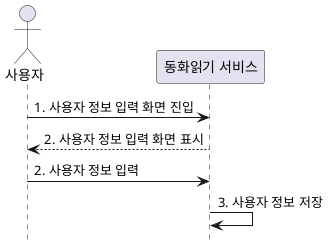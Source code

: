 @startuml lv1_us01
/'
사용자 정보 취득

'/
hide footbox

actor 사용자 as usr
participant "동화읽기 서비스" as srv

usr -> srv : 1. 사용자 정보 입력 화면 진입
srv --> usr : 2. 사용자 정보 입력 화면 표시
usr -> srv : 2. 사용자 정보 입력
srv -> srv : 3. 사용자 정보 저장

@enduml